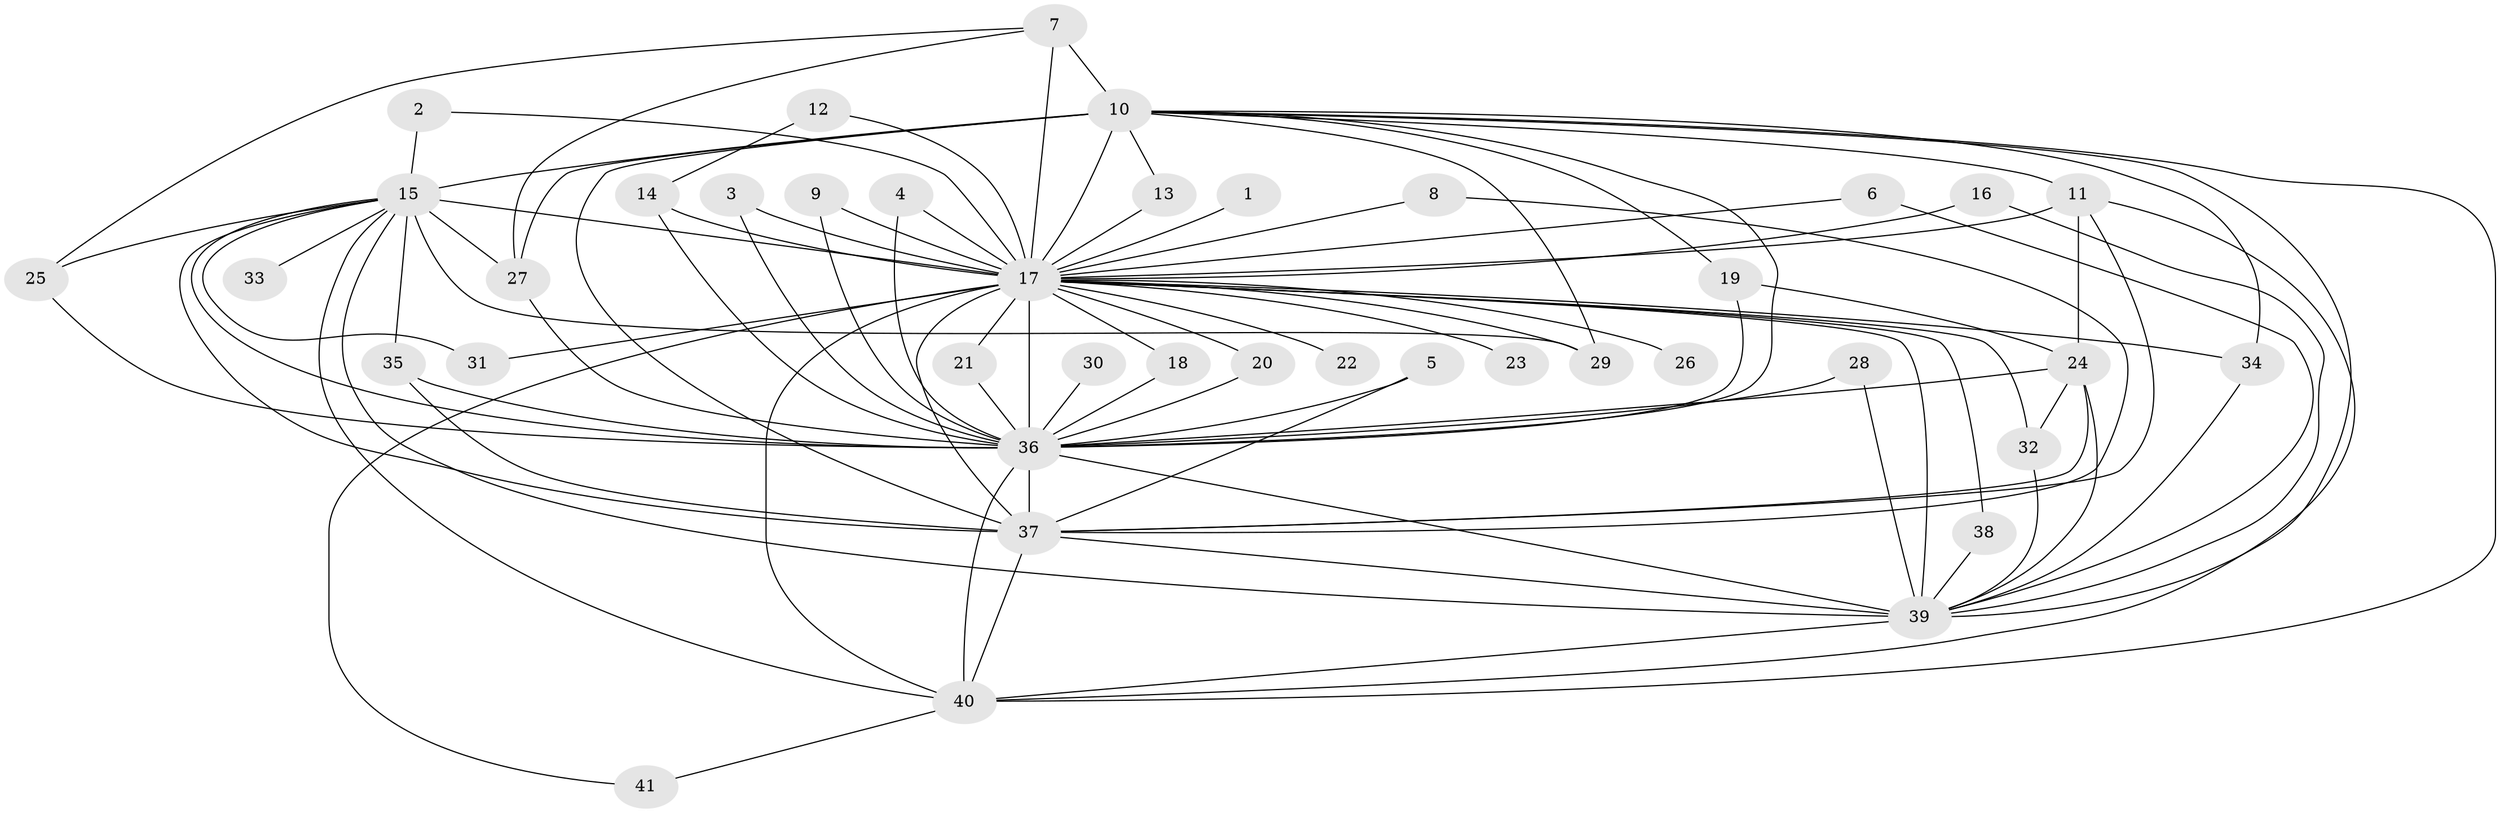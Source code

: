 // original degree distribution, {25: 0.024390243902439025, 24: 0.012195121951219513, 21: 0.024390243902439025, 15: 0.012195121951219513, 20: 0.012195121951219513, 16: 0.024390243902439025, 13: 0.012195121951219513, 2: 0.573170731707317, 5: 0.036585365853658534, 4: 0.08536585365853659, 3: 0.18292682926829268}
// Generated by graph-tools (version 1.1) at 2025/49/03/09/25 03:49:44]
// undirected, 41 vertices, 95 edges
graph export_dot {
graph [start="1"]
  node [color=gray90,style=filled];
  1;
  2;
  3;
  4;
  5;
  6;
  7;
  8;
  9;
  10;
  11;
  12;
  13;
  14;
  15;
  16;
  17;
  18;
  19;
  20;
  21;
  22;
  23;
  24;
  25;
  26;
  27;
  28;
  29;
  30;
  31;
  32;
  33;
  34;
  35;
  36;
  37;
  38;
  39;
  40;
  41;
  1 -- 17 [weight=1.0];
  2 -- 15 [weight=1.0];
  2 -- 17 [weight=1.0];
  3 -- 17 [weight=1.0];
  3 -- 36 [weight=1.0];
  4 -- 17 [weight=1.0];
  4 -- 36 [weight=1.0];
  5 -- 36 [weight=1.0];
  5 -- 37 [weight=1.0];
  6 -- 17 [weight=1.0];
  6 -- 39 [weight=1.0];
  7 -- 10 [weight=1.0];
  7 -- 17 [weight=2.0];
  7 -- 25 [weight=1.0];
  7 -- 27 [weight=1.0];
  8 -- 17 [weight=1.0];
  8 -- 37 [weight=1.0];
  9 -- 17 [weight=1.0];
  9 -- 36 [weight=1.0];
  10 -- 11 [weight=1.0];
  10 -- 13 [weight=1.0];
  10 -- 15 [weight=2.0];
  10 -- 17 [weight=5.0];
  10 -- 19 [weight=1.0];
  10 -- 27 [weight=1.0];
  10 -- 29 [weight=1.0];
  10 -- 34 [weight=1.0];
  10 -- 36 [weight=2.0];
  10 -- 37 [weight=1.0];
  10 -- 39 [weight=1.0];
  10 -- 40 [weight=1.0];
  11 -- 17 [weight=1.0];
  11 -- 24 [weight=1.0];
  11 -- 37 [weight=1.0];
  11 -- 40 [weight=1.0];
  12 -- 14 [weight=1.0];
  12 -- 17 [weight=1.0];
  13 -- 17 [weight=1.0];
  14 -- 17 [weight=2.0];
  14 -- 36 [weight=2.0];
  15 -- 17 [weight=4.0];
  15 -- 25 [weight=1.0];
  15 -- 27 [weight=1.0];
  15 -- 29 [weight=1.0];
  15 -- 31 [weight=1.0];
  15 -- 33 [weight=1.0];
  15 -- 35 [weight=1.0];
  15 -- 36 [weight=2.0];
  15 -- 37 [weight=1.0];
  15 -- 39 [weight=2.0];
  15 -- 40 [weight=1.0];
  16 -- 17 [weight=1.0];
  16 -- 39 [weight=1.0];
  17 -- 18 [weight=1.0];
  17 -- 20 [weight=1.0];
  17 -- 21 [weight=2.0];
  17 -- 22 [weight=2.0];
  17 -- 23 [weight=2.0];
  17 -- 26 [weight=2.0];
  17 -- 29 [weight=1.0];
  17 -- 31 [weight=1.0];
  17 -- 32 [weight=1.0];
  17 -- 34 [weight=1.0];
  17 -- 36 [weight=6.0];
  17 -- 37 [weight=4.0];
  17 -- 38 [weight=1.0];
  17 -- 39 [weight=3.0];
  17 -- 40 [weight=4.0];
  17 -- 41 [weight=1.0];
  18 -- 36 [weight=2.0];
  19 -- 24 [weight=1.0];
  19 -- 36 [weight=1.0];
  20 -- 36 [weight=1.0];
  21 -- 36 [weight=1.0];
  24 -- 32 [weight=1.0];
  24 -- 36 [weight=2.0];
  24 -- 37 [weight=1.0];
  24 -- 39 [weight=1.0];
  25 -- 36 [weight=2.0];
  27 -- 36 [weight=2.0];
  28 -- 36 [weight=2.0];
  28 -- 39 [weight=1.0];
  30 -- 36 [weight=1.0];
  32 -- 39 [weight=1.0];
  34 -- 39 [weight=1.0];
  35 -- 36 [weight=1.0];
  35 -- 37 [weight=1.0];
  36 -- 37 [weight=3.0];
  36 -- 39 [weight=2.0];
  36 -- 40 [weight=2.0];
  37 -- 39 [weight=1.0];
  37 -- 40 [weight=1.0];
  38 -- 39 [weight=1.0];
  39 -- 40 [weight=2.0];
  40 -- 41 [weight=1.0];
}
